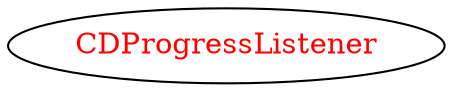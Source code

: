 digraph dependencyGraph {
 concentrate=true;
 ranksep="2.0";
 rankdir="LR"; 
 splines="ortho";
"CDProgressListener" [fontcolor="red"];
}